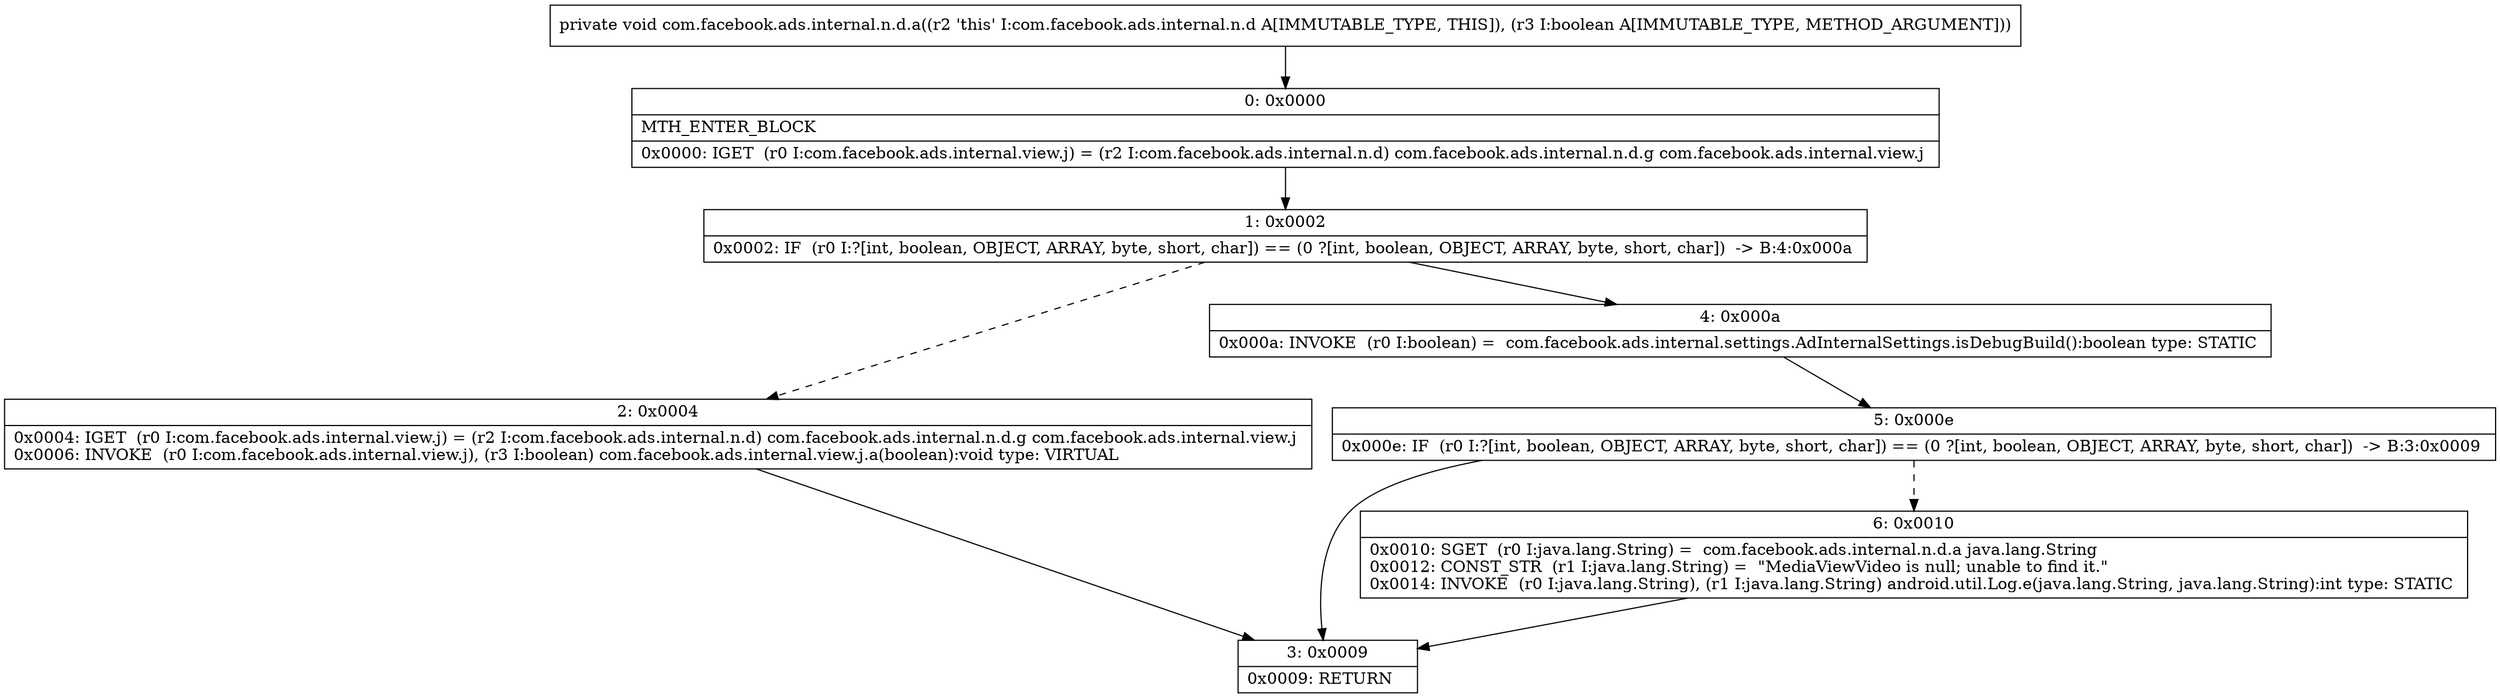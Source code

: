 digraph "CFG forcom.facebook.ads.internal.n.d.a(Z)V" {
Node_0 [shape=record,label="{0\:\ 0x0000|MTH_ENTER_BLOCK\l|0x0000: IGET  (r0 I:com.facebook.ads.internal.view.j) = (r2 I:com.facebook.ads.internal.n.d) com.facebook.ads.internal.n.d.g com.facebook.ads.internal.view.j \l}"];
Node_1 [shape=record,label="{1\:\ 0x0002|0x0002: IF  (r0 I:?[int, boolean, OBJECT, ARRAY, byte, short, char]) == (0 ?[int, boolean, OBJECT, ARRAY, byte, short, char])  \-\> B:4:0x000a \l}"];
Node_2 [shape=record,label="{2\:\ 0x0004|0x0004: IGET  (r0 I:com.facebook.ads.internal.view.j) = (r2 I:com.facebook.ads.internal.n.d) com.facebook.ads.internal.n.d.g com.facebook.ads.internal.view.j \l0x0006: INVOKE  (r0 I:com.facebook.ads.internal.view.j), (r3 I:boolean) com.facebook.ads.internal.view.j.a(boolean):void type: VIRTUAL \l}"];
Node_3 [shape=record,label="{3\:\ 0x0009|0x0009: RETURN   \l}"];
Node_4 [shape=record,label="{4\:\ 0x000a|0x000a: INVOKE  (r0 I:boolean) =  com.facebook.ads.internal.settings.AdInternalSettings.isDebugBuild():boolean type: STATIC \l}"];
Node_5 [shape=record,label="{5\:\ 0x000e|0x000e: IF  (r0 I:?[int, boolean, OBJECT, ARRAY, byte, short, char]) == (0 ?[int, boolean, OBJECT, ARRAY, byte, short, char])  \-\> B:3:0x0009 \l}"];
Node_6 [shape=record,label="{6\:\ 0x0010|0x0010: SGET  (r0 I:java.lang.String) =  com.facebook.ads.internal.n.d.a java.lang.String \l0x0012: CONST_STR  (r1 I:java.lang.String) =  \"MediaViewVideo is null; unable to find it.\" \l0x0014: INVOKE  (r0 I:java.lang.String), (r1 I:java.lang.String) android.util.Log.e(java.lang.String, java.lang.String):int type: STATIC \l}"];
MethodNode[shape=record,label="{private void com.facebook.ads.internal.n.d.a((r2 'this' I:com.facebook.ads.internal.n.d A[IMMUTABLE_TYPE, THIS]), (r3 I:boolean A[IMMUTABLE_TYPE, METHOD_ARGUMENT])) }"];
MethodNode -> Node_0;
Node_0 -> Node_1;
Node_1 -> Node_2[style=dashed];
Node_1 -> Node_4;
Node_2 -> Node_3;
Node_4 -> Node_5;
Node_5 -> Node_3;
Node_5 -> Node_6[style=dashed];
Node_6 -> Node_3;
}

